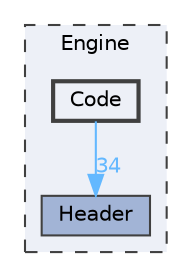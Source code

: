 digraph "C:/Users/shs26/Desktop/SR/MapTool/Engine/Code"
{
 // LATEX_PDF_SIZE
  bgcolor="transparent";
  edge [fontname=Helvetica,fontsize=10,labelfontname=Helvetica,labelfontsize=10];
  node [fontname=Helvetica,fontsize=10,shape=box,height=0.2,width=0.4];
  compound=true
  subgraph clusterdir_0b6ee6e7e9547e675db4add2e5de97da {
    graph [ bgcolor="#edf0f7", pencolor="grey25", label="Engine", fontname=Helvetica,fontsize=10 style="filled,dashed", URL="dir_0b6ee6e7e9547e675db4add2e5de97da.html",tooltip=""]
  dir_d2221ef502370e2b20748ff9c4915b4f [label="Header", fillcolor="#a2b4d6", color="grey25", style="filled", URL="dir_d2221ef502370e2b20748ff9c4915b4f.html",tooltip=""];
  dir_78a26cdad9c7b4df5f17364772beada9 [label="Code", fillcolor="#edf0f7", color="grey25", style="filled,bold", URL="dir_78a26cdad9c7b4df5f17364772beada9.html",tooltip=""];
  }
  dir_78a26cdad9c7b4df5f17364772beada9->dir_d2221ef502370e2b20748ff9c4915b4f [headlabel="34", labeldistance=1.5 headhref="dir_000000_000002.html" href="dir_000000_000002.html" color="steelblue1" fontcolor="steelblue1"];
}
